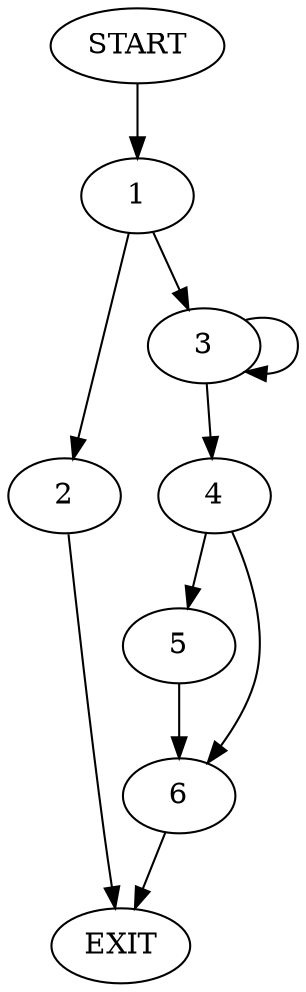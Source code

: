 digraph {
0 [label="START"]
7 [label="EXIT"]
0 -> 1
1 -> 2
1 -> 3
3 -> 3
3 -> 4
2 -> 7
4 -> 5
4 -> 6
6 -> 7
5 -> 6
}
